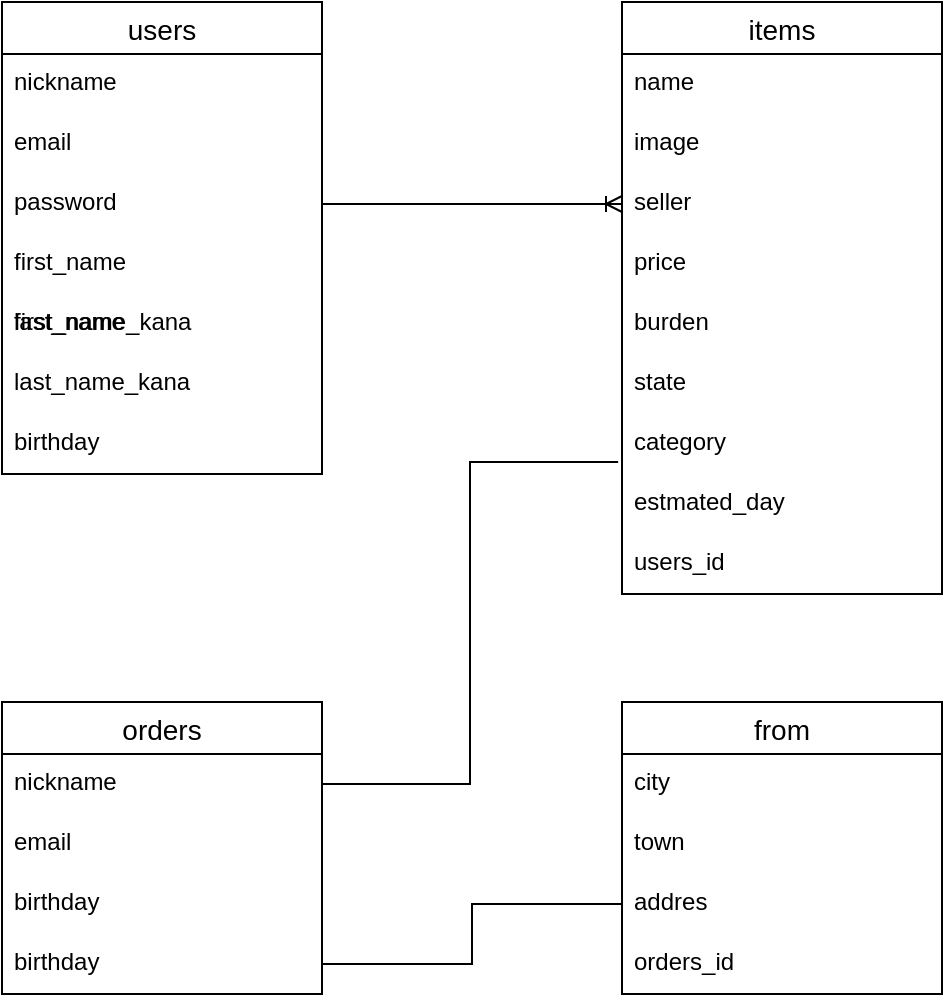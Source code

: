 <mxfile>
    <diagram id="4oVGp_wbLNxOLOQayWMw" name="ページ1">
        <mxGraphModel dx="482" dy="1651" grid="1" gridSize="10" guides="1" tooltips="1" connect="1" arrows="1" fold="0" page="1" pageScale="1" pageWidth="827" pageHeight="1169" math="0" shadow="0">
            <root>
                <mxCell id="0"/>
                <mxCell id="1" parent="0"/>
                <mxCell id="81" value="users" style="swimlane;fontStyle=0;childLayout=stackLayout;horizontal=1;startSize=26;horizontalStack=0;resizeParent=1;resizeParentMax=0;resizeLast=0;collapsible=1;marginBottom=0;align=center;fontSize=14;" vertex="1" parent="1">
                    <mxGeometry x="10" y="-150" width="160" height="236" as="geometry"/>
                </mxCell>
                <mxCell id="82" value="nickname" style="text;strokeColor=none;fillColor=none;spacingLeft=4;spacingRight=4;overflow=hidden;rotatable=0;points=[[0,0.5],[1,0.5]];portConstraint=eastwest;fontSize=12;" vertex="1" parent="81">
                    <mxGeometry y="26" width="160" height="30" as="geometry"/>
                </mxCell>
                <mxCell id="85" value="email" style="text;strokeColor=none;fillColor=none;spacingLeft=4;spacingRight=4;overflow=hidden;rotatable=0;points=[[0,0.5],[1,0.5]];portConstraint=eastwest;fontSize=12;" vertex="1" parent="81">
                    <mxGeometry y="56" width="160" height="30" as="geometry"/>
                </mxCell>
                <mxCell id="87" value="password" style="text;strokeColor=none;fillColor=none;spacingLeft=4;spacingRight=4;overflow=hidden;rotatable=0;points=[[0,0.5],[1,0.5]];portConstraint=eastwest;fontSize=12;" vertex="1" parent="81">
                    <mxGeometry y="86" width="160" height="30" as="geometry"/>
                </mxCell>
                <mxCell id="83" value="first_name" style="text;strokeColor=none;fillColor=none;spacingLeft=4;spacingRight=4;overflow=hidden;rotatable=0;points=[[0,0.5],[1,0.5]];portConstraint=eastwest;fontSize=12;" vertex="1" parent="81">
                    <mxGeometry y="116" width="160" height="30" as="geometry"/>
                </mxCell>
                <mxCell id="90" value="first_name_kana" style="text;strokeColor=none;fillColor=none;spacingLeft=4;spacingRight=4;overflow=hidden;rotatable=0;points=[[0,0.5],[1,0.5]];portConstraint=eastwest;fontSize=12;" vertex="1" parent="81">
                    <mxGeometry y="146" width="160" height="30" as="geometry"/>
                </mxCell>
                <mxCell id="84" value="last_name_kana" style="text;strokeColor=none;fillColor=none;spacingLeft=4;spacingRight=4;overflow=hidden;rotatable=0;points=[[0,0.5],[1,0.5]];portConstraint=eastwest;fontSize=12;" vertex="1" parent="81">
                    <mxGeometry y="176" width="160" height="30" as="geometry"/>
                </mxCell>
                <mxCell id="91" value="birthday" style="text;strokeColor=none;fillColor=none;spacingLeft=4;spacingRight=4;overflow=hidden;rotatable=0;points=[[0,0.5],[1,0.5]];portConstraint=eastwest;fontSize=12;" vertex="1" parent="81">
                    <mxGeometry y="206" width="160" height="30" as="geometry"/>
                </mxCell>
                <mxCell id="92" value="items" style="swimlane;fontStyle=0;childLayout=stackLayout;horizontal=1;startSize=26;horizontalStack=0;resizeParent=1;resizeParentMax=0;resizeLast=0;collapsible=1;marginBottom=0;align=center;fontSize=14;" vertex="1" parent="1">
                    <mxGeometry x="320" y="-150" width="160" height="296" as="geometry"/>
                </mxCell>
                <mxCell id="96" value="name" style="text;strokeColor=none;fillColor=none;spacingLeft=4;spacingRight=4;overflow=hidden;rotatable=0;points=[[0,0.5],[1,0.5]];portConstraint=eastwest;fontSize=12;" vertex="1" parent="92">
                    <mxGeometry y="26" width="160" height="30" as="geometry"/>
                </mxCell>
                <mxCell id="112" value="image" style="text;strokeColor=none;fillColor=none;spacingLeft=4;spacingRight=4;overflow=hidden;rotatable=0;points=[[0,0.5],[1,0.5]];portConstraint=eastwest;fontSize=12;" vertex="1" parent="92">
                    <mxGeometry y="56" width="160" height="30" as="geometry"/>
                </mxCell>
                <mxCell id="100" value="seller" style="text;strokeColor=none;fillColor=none;spacingLeft=4;spacingRight=4;overflow=hidden;rotatable=0;points=[[0,0.5],[1,0.5]];portConstraint=eastwest;fontSize=12;" vertex="1" parent="92">
                    <mxGeometry y="86" width="160" height="30" as="geometry"/>
                </mxCell>
                <mxCell id="99" value="price" style="text;strokeColor=none;fillColor=none;spacingLeft=4;spacingRight=4;overflow=hidden;rotatable=0;points=[[0,0.5],[1,0.5]];portConstraint=eastwest;fontSize=12;" vertex="1" parent="92">
                    <mxGeometry y="116" width="160" height="30" as="geometry"/>
                </mxCell>
                <mxCell id="98" value="burden" style="text;strokeColor=none;fillColor=none;spacingLeft=4;spacingRight=4;overflow=hidden;rotatable=0;points=[[0,0.5],[1,0.5]];portConstraint=eastwest;fontSize=12;" vertex="1" parent="92">
                    <mxGeometry y="146" width="160" height="30" as="geometry"/>
                </mxCell>
                <mxCell id="111" value="state" style="text;strokeColor=none;fillColor=none;spacingLeft=4;spacingRight=4;overflow=hidden;rotatable=0;points=[[0,0.5],[1,0.5]];portConstraint=eastwest;fontSize=12;" vertex="1" parent="92">
                    <mxGeometry y="176" width="160" height="30" as="geometry"/>
                </mxCell>
                <mxCell id="94" value="category" style="text;strokeColor=none;fillColor=none;spacingLeft=4;spacingRight=4;overflow=hidden;rotatable=0;points=[[0,0.5],[1,0.5]];portConstraint=eastwest;fontSize=12;" vertex="1" parent="92">
                    <mxGeometry y="206" width="160" height="30" as="geometry"/>
                </mxCell>
                <mxCell id="121" value="estmated_day" style="text;strokeColor=none;fillColor=none;spacingLeft=4;spacingRight=4;overflow=hidden;rotatable=0;points=[[0,0.5],[1,0.5]];portConstraint=eastwest;fontSize=12;" vertex="1" parent="92">
                    <mxGeometry y="236" width="160" height="30" as="geometry"/>
                </mxCell>
                <mxCell id="95" value="users_id" style="text;strokeColor=none;fillColor=none;spacingLeft=4;spacingRight=4;overflow=hidden;rotatable=0;points=[[0,0.5],[1,0.5]];portConstraint=eastwest;fontSize=12;" vertex="1" parent="92">
                    <mxGeometry y="266" width="160" height="30" as="geometry"/>
                </mxCell>
                <mxCell id="101" value="orders" style="swimlane;fontStyle=0;childLayout=stackLayout;horizontal=1;startSize=26;horizontalStack=0;resizeParent=1;resizeParentMax=0;resizeLast=0;collapsible=1;marginBottom=0;align=center;fontSize=14;" vertex="1" parent="1">
                    <mxGeometry x="10" y="200" width="160" height="146" as="geometry"/>
                </mxCell>
                <mxCell id="102" value="nickname" style="text;strokeColor=none;fillColor=none;spacingLeft=4;spacingRight=4;overflow=hidden;rotatable=0;points=[[0,0.5],[1,0.5]];portConstraint=eastwest;fontSize=12;" vertex="1" parent="101">
                    <mxGeometry y="26" width="160" height="30" as="geometry"/>
                </mxCell>
                <mxCell id="128" value="email" style="text;strokeColor=none;fillColor=none;spacingLeft=4;spacingRight=4;overflow=hidden;rotatable=0;points=[[0,0.5],[1,0.5]];portConstraint=eastwest;fontSize=12;" vertex="1" parent="101">
                    <mxGeometry y="56" width="160" height="30" as="geometry"/>
                </mxCell>
                <mxCell id="129" value="birthday" style="text;strokeColor=none;fillColor=none;spacingLeft=4;spacingRight=4;overflow=hidden;rotatable=0;points=[[0,0.5],[1,0.5]];portConstraint=eastwest;fontSize=12;" vertex="1" parent="101">
                    <mxGeometry y="86" width="160" height="30" as="geometry"/>
                </mxCell>
                <mxCell id="105" value="birthday" style="text;strokeColor=none;fillColor=none;spacingLeft=4;spacingRight=4;overflow=hidden;rotatable=0;points=[[0,0.5],[1,0.5]];portConstraint=eastwest;fontSize=12;" vertex="1" parent="101">
                    <mxGeometry y="116" width="160" height="30" as="geometry"/>
                </mxCell>
                <mxCell id="107" value="from" style="swimlane;fontStyle=0;childLayout=stackLayout;horizontal=1;startSize=26;horizontalStack=0;resizeParent=1;resizeParentMax=0;resizeLast=0;collapsible=1;marginBottom=0;align=center;fontSize=14;" vertex="1" parent="1">
                    <mxGeometry x="320" y="200" width="160" height="146" as="geometry"/>
                </mxCell>
                <mxCell id="113" value="city" style="text;strokeColor=none;fillColor=none;spacingLeft=4;spacingRight=4;overflow=hidden;rotatable=0;points=[[0,0.5],[1,0.5]];portConstraint=eastwest;fontSize=12;" vertex="1" parent="107">
                    <mxGeometry y="26" width="160" height="30" as="geometry"/>
                </mxCell>
                <mxCell id="108" value="town" style="text;strokeColor=none;fillColor=none;spacingLeft=4;spacingRight=4;overflow=hidden;rotatable=0;points=[[0,0.5],[1,0.5]];portConstraint=eastwest;fontSize=12;" vertex="1" parent="107">
                    <mxGeometry y="56" width="160" height="30" as="geometry"/>
                </mxCell>
                <mxCell id="109" value="addres" style="text;strokeColor=none;fillColor=none;spacingLeft=4;spacingRight=4;overflow=hidden;rotatable=0;points=[[0,0.5],[1,0.5]];portConstraint=eastwest;fontSize=12;" vertex="1" parent="107">
                    <mxGeometry y="86" width="160" height="30" as="geometry"/>
                </mxCell>
                <mxCell id="127" value="orders_id" style="text;strokeColor=none;fillColor=none;spacingLeft=4;spacingRight=4;overflow=hidden;rotatable=0;points=[[0,0.5],[1,0.5]];portConstraint=eastwest;fontSize=12;" vertex="1" parent="107">
                    <mxGeometry y="116" width="160" height="30" as="geometry"/>
                </mxCell>
                <mxCell id="88" value="last_name" style="text;strokeColor=none;fillColor=none;spacingLeft=4;spacingRight=4;overflow=hidden;rotatable=0;points=[[0,0.5],[1,0.5]];portConstraint=eastwest;fontSize=12;" vertex="1" parent="1">
                    <mxGeometry x="10" y="-4" width="160" height="30" as="geometry"/>
                </mxCell>
                <mxCell id="115" style="edgeStyle=none;rounded=0;orthogonalLoop=1;jettySize=auto;html=1;exitX=1;exitY=0.5;exitDx=0;exitDy=0;entryX=0;entryY=0.5;entryDx=0;entryDy=0;startArrow=ERmandOne;startFill=0;endArrow=ERoneToMany;endFill=0;strokeColor=none;" edge="1" parent="1" source="83" target="99">
                    <mxGeometry relative="1" as="geometry">
                        <Array as="points">
                            <mxPoint x="190" y="-19"/>
                            <mxPoint x="270" y="-19"/>
                        </Array>
                    </mxGeometry>
                </mxCell>
                <mxCell id="120" style="edgeStyle=none;rounded=0;orthogonalLoop=1;jettySize=auto;html=1;exitX=1;exitY=0.5;exitDx=0;exitDy=0;startArrow=none;startFill=0;endArrow=ERoneToMany;endFill=0;entryX=0;entryY=0.5;entryDx=0;entryDy=0;" edge="1" parent="1" source="87" target="100">
                    <mxGeometry relative="1" as="geometry">
                        <mxPoint x="290" y="-49" as="targetPoint"/>
                    </mxGeometry>
                </mxCell>
                <mxCell id="125" style="edgeStyle=elbowEdgeStyle;rounded=0;orthogonalLoop=1;jettySize=auto;html=1;exitX=1;exitY=0.5;exitDx=0;exitDy=0;entryX=-0.012;entryY=0.8;entryDx=0;entryDy=0;entryPerimeter=0;startArrow=none;startFill=0;endArrow=none;endFill=0;" edge="1" parent="1" source="102" target="94">
                    <mxGeometry relative="1" as="geometry"/>
                </mxCell>
                <mxCell id="126" style="edgeStyle=elbowEdgeStyle;rounded=0;orthogonalLoop=1;jettySize=auto;html=1;exitX=1;exitY=0.5;exitDx=0;exitDy=0;entryX=0;entryY=0.5;entryDx=0;entryDy=0;startArrow=none;startFill=0;endArrow=none;endFill=0;" edge="1" parent="1" source="105" target="109">
                    <mxGeometry relative="1" as="geometry"/>
                </mxCell>
            </root>
        </mxGraphModel>
    </diagram>
</mxfile>